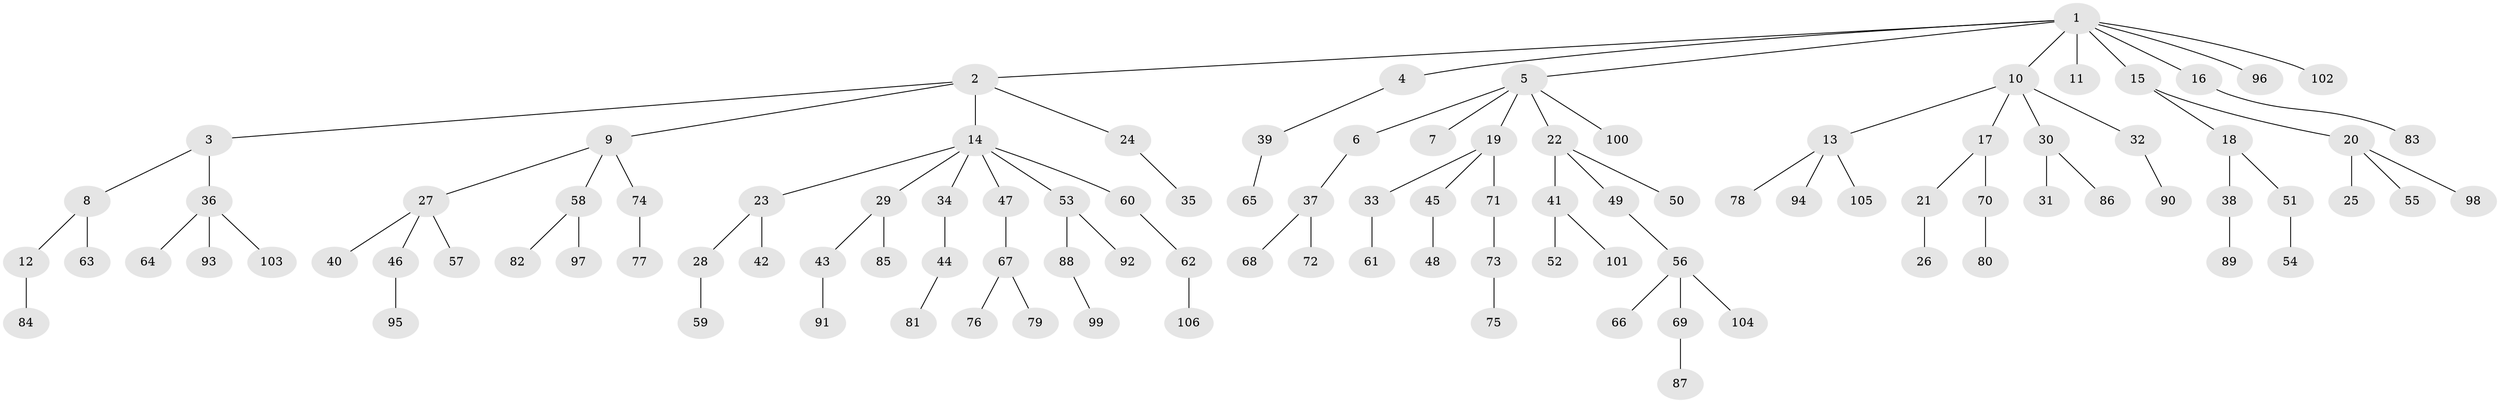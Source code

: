 // coarse degree distribution, {2: 0.21875, 5: 0.015625, 6: 0.03125, 4: 0.046875, 3: 0.09375, 1: 0.5625, 7: 0.015625, 8: 0.015625}
// Generated by graph-tools (version 1.1) at 2025/37/03/04/25 23:37:15]
// undirected, 106 vertices, 105 edges
graph export_dot {
  node [color=gray90,style=filled];
  1;
  2;
  3;
  4;
  5;
  6;
  7;
  8;
  9;
  10;
  11;
  12;
  13;
  14;
  15;
  16;
  17;
  18;
  19;
  20;
  21;
  22;
  23;
  24;
  25;
  26;
  27;
  28;
  29;
  30;
  31;
  32;
  33;
  34;
  35;
  36;
  37;
  38;
  39;
  40;
  41;
  42;
  43;
  44;
  45;
  46;
  47;
  48;
  49;
  50;
  51;
  52;
  53;
  54;
  55;
  56;
  57;
  58;
  59;
  60;
  61;
  62;
  63;
  64;
  65;
  66;
  67;
  68;
  69;
  70;
  71;
  72;
  73;
  74;
  75;
  76;
  77;
  78;
  79;
  80;
  81;
  82;
  83;
  84;
  85;
  86;
  87;
  88;
  89;
  90;
  91;
  92;
  93;
  94;
  95;
  96;
  97;
  98;
  99;
  100;
  101;
  102;
  103;
  104;
  105;
  106;
  1 -- 2;
  1 -- 4;
  1 -- 5;
  1 -- 10;
  1 -- 11;
  1 -- 15;
  1 -- 16;
  1 -- 96;
  1 -- 102;
  2 -- 3;
  2 -- 9;
  2 -- 14;
  2 -- 24;
  3 -- 8;
  3 -- 36;
  4 -- 39;
  5 -- 6;
  5 -- 7;
  5 -- 19;
  5 -- 22;
  5 -- 100;
  6 -- 37;
  8 -- 12;
  8 -- 63;
  9 -- 27;
  9 -- 58;
  9 -- 74;
  10 -- 13;
  10 -- 17;
  10 -- 30;
  10 -- 32;
  12 -- 84;
  13 -- 78;
  13 -- 94;
  13 -- 105;
  14 -- 23;
  14 -- 29;
  14 -- 34;
  14 -- 47;
  14 -- 53;
  14 -- 60;
  15 -- 18;
  15 -- 20;
  16 -- 83;
  17 -- 21;
  17 -- 70;
  18 -- 38;
  18 -- 51;
  19 -- 33;
  19 -- 45;
  19 -- 71;
  20 -- 25;
  20 -- 55;
  20 -- 98;
  21 -- 26;
  22 -- 41;
  22 -- 49;
  22 -- 50;
  23 -- 28;
  23 -- 42;
  24 -- 35;
  27 -- 40;
  27 -- 46;
  27 -- 57;
  28 -- 59;
  29 -- 43;
  29 -- 85;
  30 -- 31;
  30 -- 86;
  32 -- 90;
  33 -- 61;
  34 -- 44;
  36 -- 64;
  36 -- 93;
  36 -- 103;
  37 -- 68;
  37 -- 72;
  38 -- 89;
  39 -- 65;
  41 -- 52;
  41 -- 101;
  43 -- 91;
  44 -- 81;
  45 -- 48;
  46 -- 95;
  47 -- 67;
  49 -- 56;
  51 -- 54;
  53 -- 88;
  53 -- 92;
  56 -- 66;
  56 -- 69;
  56 -- 104;
  58 -- 82;
  58 -- 97;
  60 -- 62;
  62 -- 106;
  67 -- 76;
  67 -- 79;
  69 -- 87;
  70 -- 80;
  71 -- 73;
  73 -- 75;
  74 -- 77;
  88 -- 99;
}
